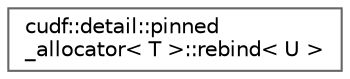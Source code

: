 digraph "类继承关系图"
{
 // LATEX_PDF_SIZE
  bgcolor="transparent";
  edge [fontname=Helvetica,fontsize=10,labelfontname=Helvetica,labelfontsize=10];
  node [fontname=Helvetica,fontsize=10,shape=box,height=0.2,width=0.4];
  rankdir="LR";
  Node0 [id="Node000000",label="cudf::detail::pinned\l_allocator\< T \>::rebind\< U \>",height=0.2,width=0.4,color="grey40", fillcolor="white", style="filled",URL="$structcudf_1_1detail_1_1pinned__allocator_1_1rebind.html",tooltip="converts a pinned_allocator<T> to pinned_allocator<U>"];
}
